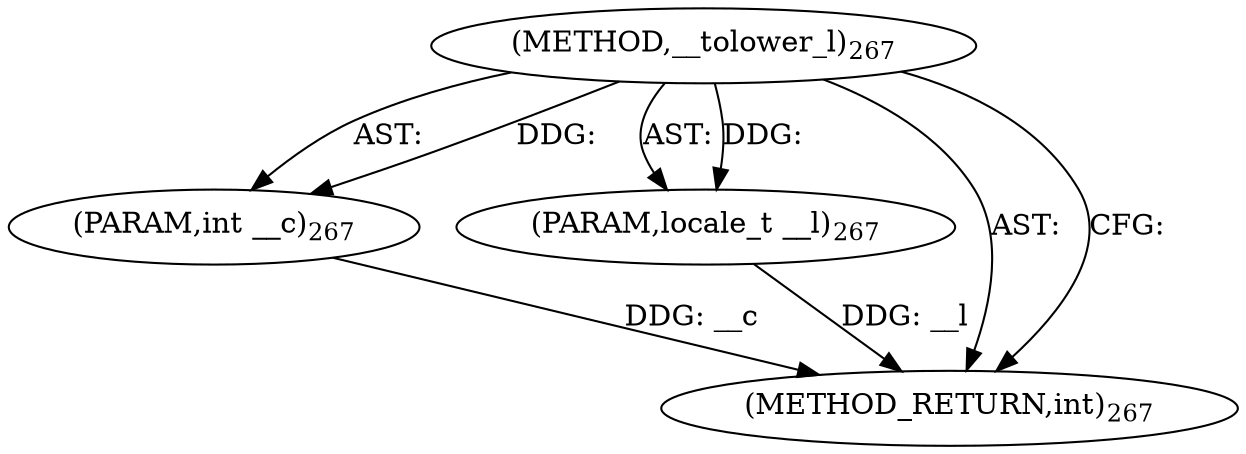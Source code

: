 digraph "__tolower_l" {  
"3063" [label = <(METHOD,__tolower_l)<SUB>267</SUB>> ]
"3064" [label = <(PARAM,int __c)<SUB>267</SUB>> ]
"3065" [label = <(PARAM,locale_t __l)<SUB>267</SUB>> ]
"3066" [label = <(METHOD_RETURN,int)<SUB>267</SUB>> ]
  "3063" -> "3064"  [ label = "AST: "] 
  "3063" -> "3065"  [ label = "AST: "] 
  "3063" -> "3066"  [ label = "AST: "] 
  "3063" -> "3066"  [ label = "CFG: "] 
  "3064" -> "3066"  [ label = "DDG: __c"] 
  "3065" -> "3066"  [ label = "DDG: __l"] 
  "3063" -> "3064"  [ label = "DDG: "] 
  "3063" -> "3065"  [ label = "DDG: "] 
}
